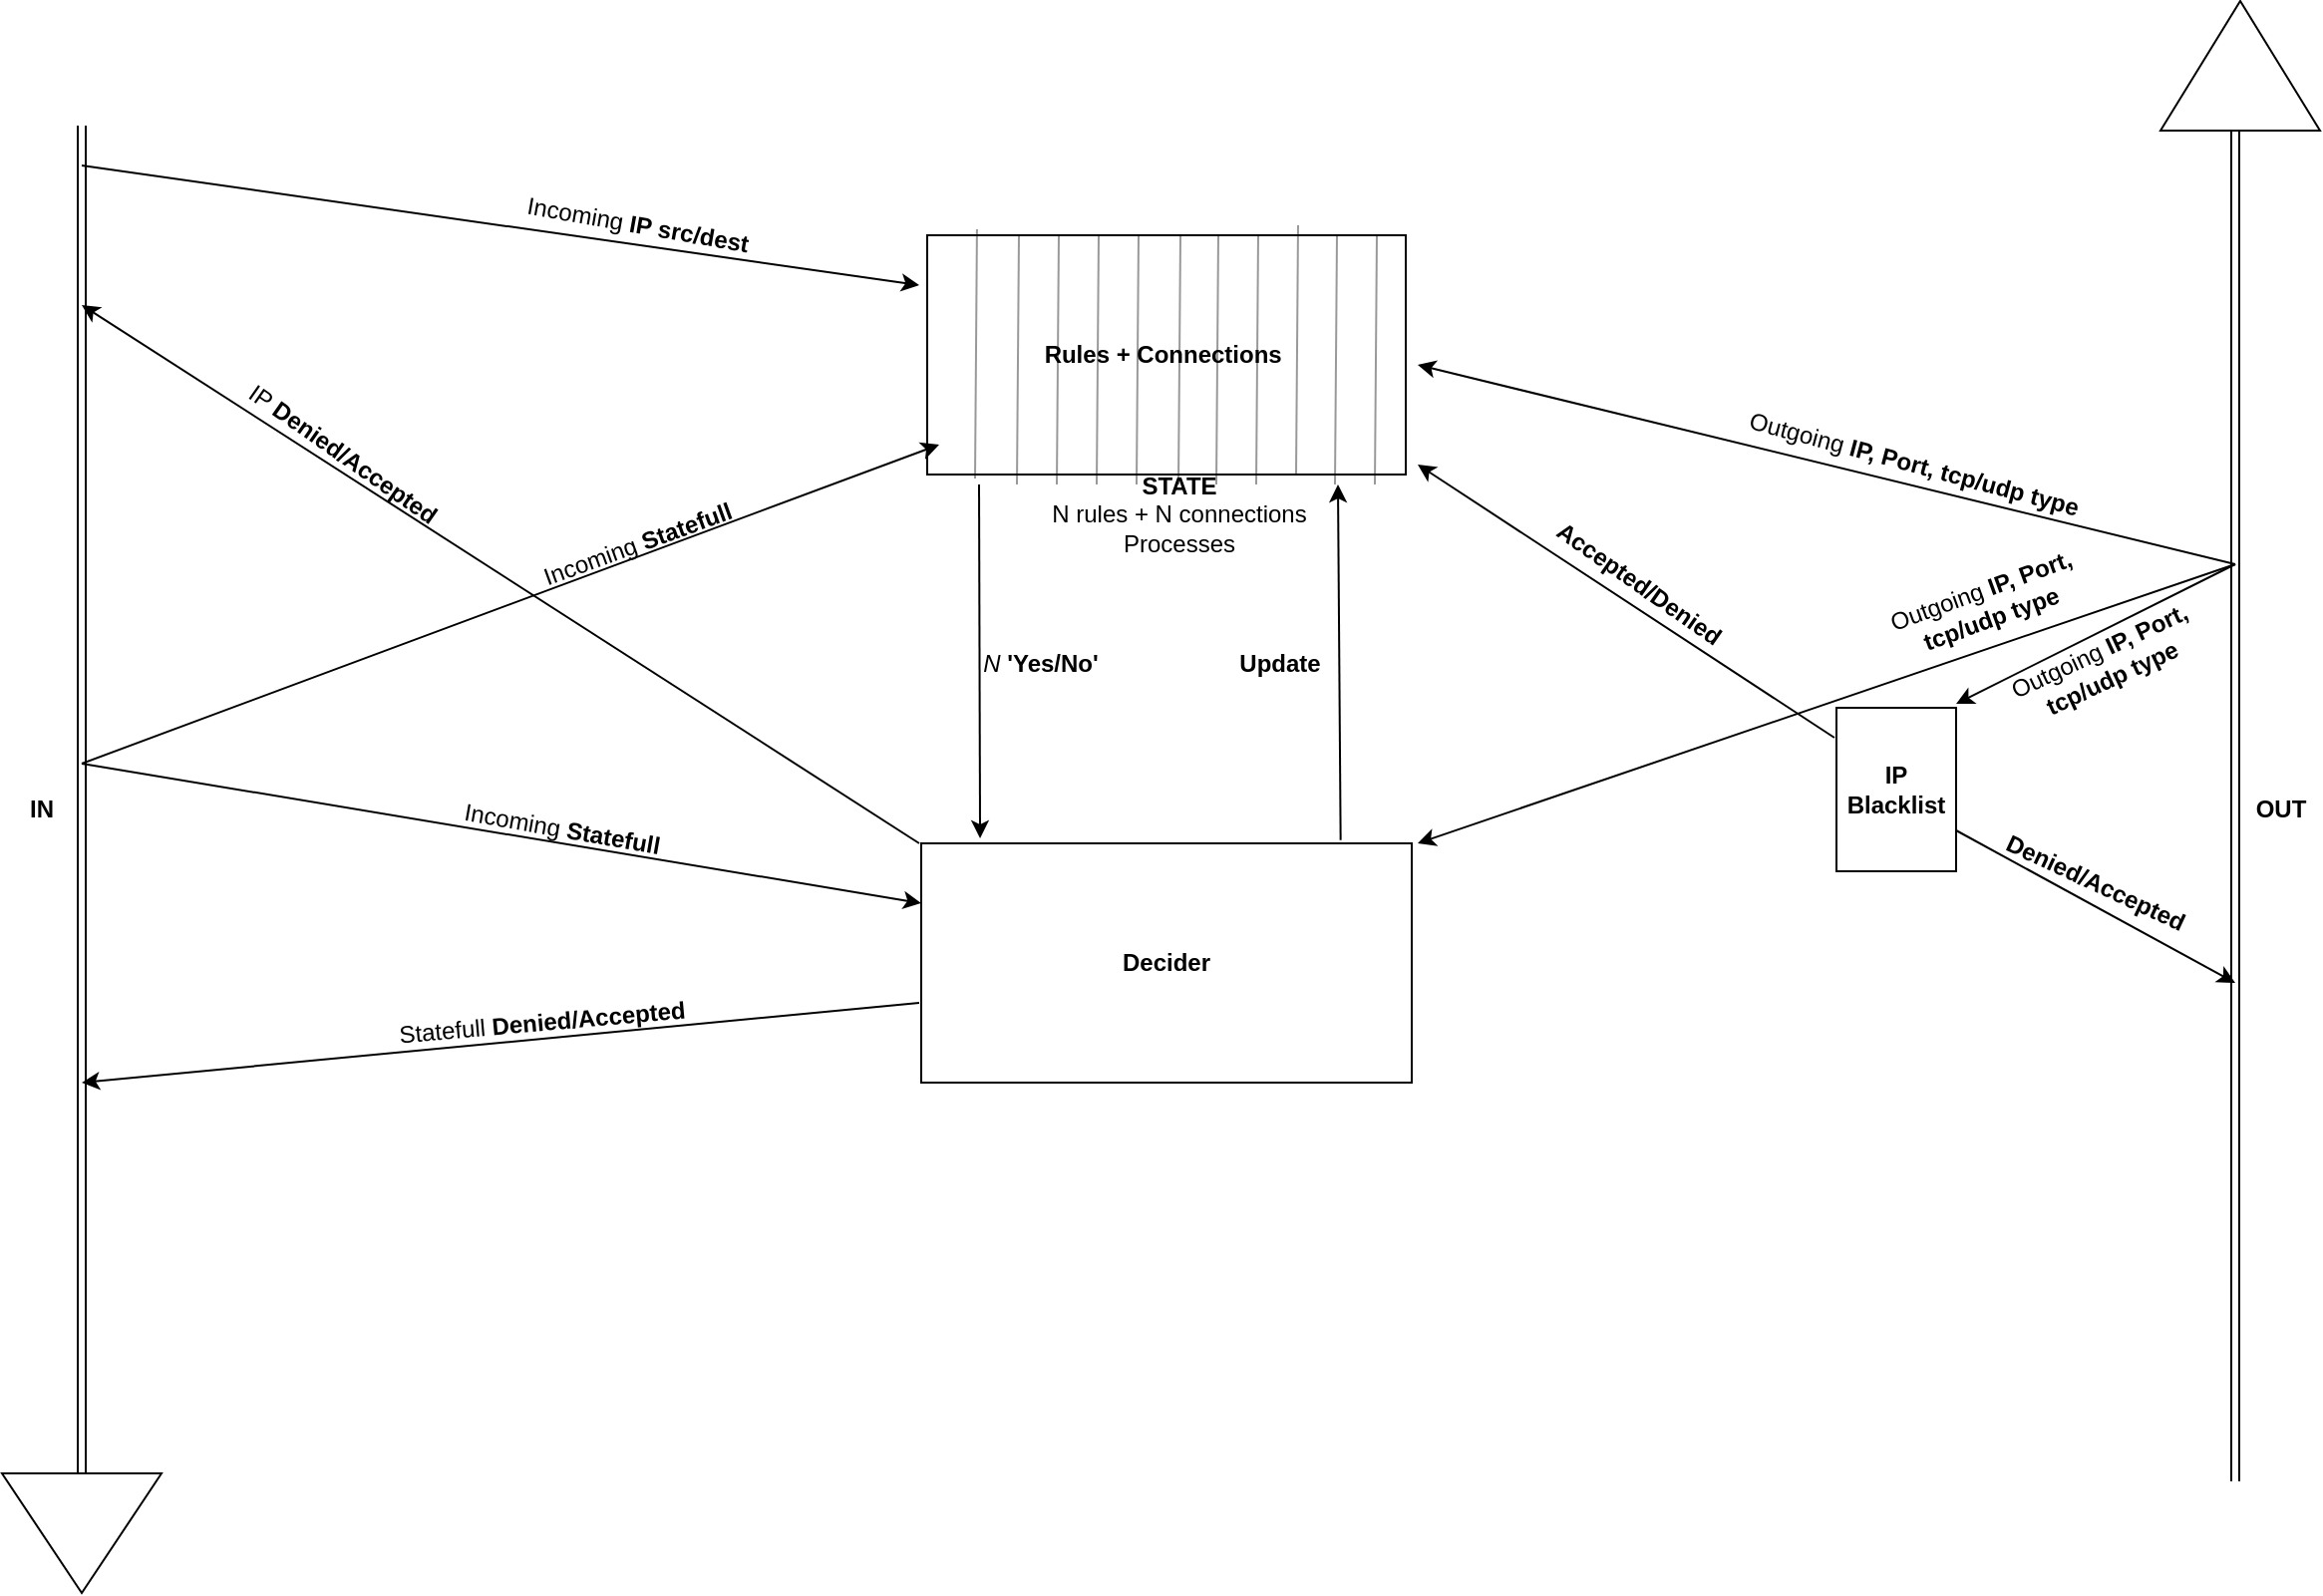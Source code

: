 <mxfile version="10.6.7" type="device"><diagram name="Page-1" id="e7e014a7-5840-1c2e-5031-d8a46d1fe8dd"><mxGraphModel dx="1394" dy="780" grid="1" gridSize="10" guides="1" tooltips="1" connect="1" arrows="1" fold="1" page="1" pageScale="1" pageWidth="1169" pageHeight="826" background="#ffffff" math="0" shadow="0"><root><mxCell id="0"/><mxCell id="1" parent="0"/><mxCell id="-HFcFwFkhi7LBAJae7R5-41" value="" style="shape=link;html=1;" parent="1" edge="1"><mxGeometry width="50" height="50" relative="1" as="geometry"><mxPoint x="40" y="80" as="sourcePoint"/><mxPoint x="40" y="760" as="targetPoint"/></mxGeometry></mxCell><mxCell id="-HFcFwFkhi7LBAJae7R5-42" value="" style="triangle;whiteSpace=wrap;html=1;rotation=90;" parent="1" vertex="1"><mxGeometry x="10" y="746" width="60" height="80" as="geometry"/></mxCell><mxCell id="-HFcFwFkhi7LBAJae7R5-43" value="" style="shape=link;html=1;" parent="1" edge="1"><mxGeometry width="50" height="50" relative="1" as="geometry"><mxPoint x="1120" y="80" as="sourcePoint"/><mxPoint x="1120" y="760" as="targetPoint"/></mxGeometry></mxCell><mxCell id="-HFcFwFkhi7LBAJae7R5-44" value="" style="triangle;whiteSpace=wrap;html=1;rotation=-90;" parent="1" vertex="1"><mxGeometry x="1090" y="10" width="65" height="80" as="geometry"/></mxCell><mxCell id="-HFcFwFkhi7LBAJae7R5-46" value="&lt;b&gt;IN&lt;/b&gt;" style="text;html=1;strokeColor=none;fillColor=none;align=center;verticalAlign=middle;whiteSpace=wrap;rounded=0;" parent="1" vertex="1"><mxGeometry y="413" width="40" height="20" as="geometry"/></mxCell><mxCell id="-HFcFwFkhi7LBAJae7R5-47" value="&lt;b&gt;OUT&lt;/b&gt;" style="text;html=1;strokeColor=none;fillColor=none;align=center;verticalAlign=middle;whiteSpace=wrap;rounded=0;" parent="1" vertex="1"><mxGeometry x="1122.5" y="413" width="40" height="20" as="geometry"/></mxCell><mxCell id="-HFcFwFkhi7LBAJae7R5-51" value="&lt;b&gt;Rules + Connections&amp;nbsp;&lt;/b&gt;" style="rounded=0;whiteSpace=wrap;html=1;rotation=0;" parent="1" vertex="1"><mxGeometry x="464" y="135" width="240" height="120" as="geometry"/></mxCell><mxCell id="-HFcFwFkhi7LBAJae7R5-53" value="&lt;b&gt;IP Blacklist&lt;br&gt;&lt;/b&gt;" style="rounded=0;whiteSpace=wrap;html=1;" parent="1" vertex="1"><mxGeometry x="920" y="372" width="60" height="82" as="geometry"/></mxCell><mxCell id="-HFcFwFkhi7LBAJae7R5-57" value="" style="endArrow=classic;html=1;exitX=-0.017;exitY=0.183;exitDx=0;exitDy=0;exitPerimeter=0;" parent="1" source="-HFcFwFkhi7LBAJae7R5-53" edge="1"><mxGeometry width="50" height="50" relative="1" as="geometry"><mxPoint x="917" y="413" as="sourcePoint"/><mxPoint x="710" y="250" as="targetPoint"/></mxGeometry></mxCell><mxCell id="-HFcFwFkhi7LBAJae7R5-59" value="" style="endArrow=classic;html=1;exitX=1;exitY=0.75;exitDx=0;exitDy=0;" parent="1" source="-HFcFwFkhi7LBAJae7R5-53" edge="1"><mxGeometry width="50" height="50" relative="1" as="geometry"><mxPoint x="980" y="480" as="sourcePoint"/><mxPoint x="1120" y="510" as="targetPoint"/></mxGeometry></mxCell><mxCell id="-HFcFwFkhi7LBAJae7R5-56" value="Outgoing &lt;b&gt;IP, Port, tcp/udp type&lt;/b&gt;&lt;br&gt;" style="text;html=1;strokeColor=none;fillColor=none;align=center;verticalAlign=middle;whiteSpace=wrap;rounded=0;rotation=-25;" parent="1" vertex="1"><mxGeometry x="1000" y="340" width="110" height="20" as="geometry"/></mxCell><mxCell id="-HFcFwFkhi7LBAJae7R5-60" value="" style="endArrow=classic;html=1;" parent="1" edge="1"><mxGeometry width="50" height="50" relative="1" as="geometry"><mxPoint x="1120" y="300" as="sourcePoint"/><mxPoint x="980" y="370" as="targetPoint"/></mxGeometry></mxCell><mxCell id="-HFcFwFkhi7LBAJae7R5-64" value="&lt;b&gt;Denied/Accepted&lt;/b&gt;" style="text;html=1;strokeColor=none;fillColor=none;align=center;verticalAlign=middle;whiteSpace=wrap;rounded=0;rotation=25;" parent="1" vertex="1"><mxGeometry x="1015" y="450" width="70" height="20" as="geometry"/></mxCell><mxCell id="-HFcFwFkhi7LBAJae7R5-70" value="&lt;b&gt;Accepted/Denied&lt;/b&gt;&lt;br&gt;" style="text;html=1;strokeColor=none;fillColor=none;align=center;verticalAlign=middle;whiteSpace=wrap;rounded=0;rotation=35;" parent="1" vertex="1"><mxGeometry x="740" y="300" width="162" height="20" as="geometry"/></mxCell><mxCell id="-HFcFwFkhi7LBAJae7R5-71" value="" style="endArrow=classic;html=1;" parent="1" edge="1"><mxGeometry width="50" height="50" relative="1" as="geometry"><mxPoint x="40" y="100" as="sourcePoint"/><mxPoint x="460" y="160" as="targetPoint"/></mxGeometry></mxCell><mxCell id="-HFcFwFkhi7LBAJae7R5-72" value="Incoming &lt;b&gt;IP src/dest&lt;/b&gt;" style="text;html=1;strokeColor=none;fillColor=none;align=center;verticalAlign=middle;whiteSpace=wrap;rounded=0;rotation=10;" parent="1" vertex="1"><mxGeometry x="244" y="120" width="150" height="20" as="geometry"/></mxCell><mxCell id="-HFcFwFkhi7LBAJae7R5-75" value="" style="endArrow=classic;html=1;" parent="1" edge="1"><mxGeometry width="50" height="50" relative="1" as="geometry"><mxPoint x="460" y="440" as="sourcePoint"/><mxPoint x="40" y="170" as="targetPoint"/></mxGeometry></mxCell><mxCell id="-HFcFwFkhi7LBAJae7R5-76" value="IP &lt;b&gt;Denied/Accepted&lt;/b&gt;" style="text;html=1;strokeColor=none;fillColor=none;align=center;verticalAlign=middle;whiteSpace=wrap;rounded=0;rotation=35;" parent="1" vertex="1"><mxGeometry x="90" y="235" width="162" height="20" as="geometry"/></mxCell><mxCell id="-HFcFwFkhi7LBAJae7R5-87" value="" style="endArrow=none;html=1;exitX=0.1;exitY=1.017;exitDx=0;exitDy=0;exitPerimeter=0;entryX=0.104;entryY=-0.025;entryDx=0;entryDy=0;entryPerimeter=0;opacity=40;" parent="1" source="-HFcFwFkhi7LBAJae7R5-51" target="-HFcFwFkhi7LBAJae7R5-51" edge="1"><mxGeometry width="50" height="50" relative="1" as="geometry"><mxPoint x="489" y="265" as="sourcePoint"/><mxPoint x="539" y="215" as="targetPoint"/></mxGeometry></mxCell><mxCell id="-HFcFwFkhi7LBAJae7R5-89" value="" style="endArrow=none;html=1;exitX=0.1;exitY=1.017;exitDx=0;exitDy=0;exitPerimeter=0;entryX=0.104;entryY=-0.025;entryDx=0;entryDy=0;entryPerimeter=0;opacity=40;" parent="1" edge="1"><mxGeometry width="50" height="50" relative="1" as="geometry"><mxPoint x="509" y="260" as="sourcePoint"/><mxPoint x="510" y="135" as="targetPoint"/></mxGeometry></mxCell><mxCell id="-HFcFwFkhi7LBAJae7R5-90" value="" style="endArrow=none;html=1;exitX=0.1;exitY=1.017;exitDx=0;exitDy=0;exitPerimeter=0;entryX=0.104;entryY=-0.025;entryDx=0;entryDy=0;entryPerimeter=0;opacity=40;" parent="1" edge="1"><mxGeometry width="50" height="50" relative="1" as="geometry"><mxPoint x="529" y="260" as="sourcePoint"/><mxPoint x="530" y="135" as="targetPoint"/></mxGeometry></mxCell><mxCell id="-HFcFwFkhi7LBAJae7R5-91" value="" style="endArrow=none;html=1;exitX=0.1;exitY=1.017;exitDx=0;exitDy=0;exitPerimeter=0;entryX=0.104;entryY=-0.025;entryDx=0;entryDy=0;entryPerimeter=0;opacity=40;" parent="1" edge="1"><mxGeometry width="50" height="50" relative="1" as="geometry"><mxPoint x="549" y="260" as="sourcePoint"/><mxPoint x="550" y="135" as="targetPoint"/></mxGeometry></mxCell><mxCell id="-HFcFwFkhi7LBAJae7R5-92" value="" style="endArrow=none;html=1;exitX=0.1;exitY=1.017;exitDx=0;exitDy=0;exitPerimeter=0;entryX=0.104;entryY=-0.025;entryDx=0;entryDy=0;entryPerimeter=0;opacity=40;" parent="1" edge="1"><mxGeometry width="50" height="50" relative="1" as="geometry"><mxPoint x="569" y="260" as="sourcePoint"/><mxPoint x="570" y="135" as="targetPoint"/></mxGeometry></mxCell><mxCell id="-HFcFwFkhi7LBAJae7R5-93" value="" style="endArrow=none;html=1;exitX=0.1;exitY=1.017;exitDx=0;exitDy=0;exitPerimeter=0;entryX=0.104;entryY=-0.025;entryDx=0;entryDy=0;entryPerimeter=0;opacity=40;" parent="1" edge="1"><mxGeometry width="50" height="50" relative="1" as="geometry"><mxPoint x="590" y="260" as="sourcePoint"/><mxPoint x="591" y="135" as="targetPoint"/></mxGeometry></mxCell><mxCell id="-HFcFwFkhi7LBAJae7R5-94" value="" style="endArrow=none;html=1;exitX=0.1;exitY=1.017;exitDx=0;exitDy=0;exitPerimeter=0;entryX=0.104;entryY=-0.025;entryDx=0;entryDy=0;entryPerimeter=0;opacity=40;" parent="1" edge="1"><mxGeometry width="50" height="50" relative="1" as="geometry"><mxPoint x="609" y="260" as="sourcePoint"/><mxPoint x="610" y="135" as="targetPoint"/></mxGeometry></mxCell><mxCell id="-HFcFwFkhi7LBAJae7R5-95" value="" style="endArrow=none;html=1;exitX=0.1;exitY=1.017;exitDx=0;exitDy=0;exitPerimeter=0;entryX=0.104;entryY=-0.025;entryDx=0;entryDy=0;entryPerimeter=0;opacity=40;" parent="1" edge="1"><mxGeometry width="50" height="50" relative="1" as="geometry"><mxPoint x="629" y="260" as="sourcePoint"/><mxPoint x="630" y="135" as="targetPoint"/></mxGeometry></mxCell><mxCell id="-HFcFwFkhi7LBAJae7R5-96" value="" style="endArrow=none;html=1;exitX=0.1;exitY=1.017;exitDx=0;exitDy=0;exitPerimeter=0;entryX=0.104;entryY=-0.025;entryDx=0;entryDy=0;entryPerimeter=0;opacity=40;" parent="1" edge="1"><mxGeometry width="50" height="50" relative="1" as="geometry"><mxPoint x="649" y="255" as="sourcePoint"/><mxPoint x="650" y="130" as="targetPoint"/></mxGeometry></mxCell><mxCell id="-HFcFwFkhi7LBAJae7R5-97" value="" style="endArrow=none;html=1;exitX=0.1;exitY=1.017;exitDx=0;exitDy=0;exitPerimeter=0;entryX=0.104;entryY=-0.025;entryDx=0;entryDy=0;entryPerimeter=0;opacity=40;" parent="1" edge="1"><mxGeometry width="50" height="50" relative="1" as="geometry"><mxPoint x="668.5" y="260" as="sourcePoint"/><mxPoint x="669.5" y="135" as="targetPoint"/></mxGeometry></mxCell><mxCell id="-HFcFwFkhi7LBAJae7R5-98" value="" style="endArrow=none;html=1;exitX=0.1;exitY=1.017;exitDx=0;exitDy=0;exitPerimeter=0;entryX=0.104;entryY=-0.025;entryDx=0;entryDy=0;entryPerimeter=0;opacity=40;" parent="1" edge="1"><mxGeometry width="50" height="50" relative="1" as="geometry"><mxPoint x="688.5" y="260" as="sourcePoint"/><mxPoint x="689.5" y="135" as="targetPoint"/></mxGeometry></mxCell><mxCell id="-HFcFwFkhi7LBAJae7R5-99" value="&lt;b&gt;STATE&lt;/b&gt;&lt;br&gt;N rules + N connections Processes" style="text;html=1;strokeColor=none;fillColor=none;align=center;verticalAlign=middle;whiteSpace=wrap;rounded=0;" parent="1" vertex="1"><mxGeometry x="518" y="265" width="145" height="20" as="geometry"/></mxCell><mxCell id="-HFcFwFkhi7LBAJae7R5-104" value="" style="endArrow=classic;html=1;" parent="1" edge="1"><mxGeometry width="50" height="50" relative="1" as="geometry"><mxPoint x="40" y="400" as="sourcePoint"/><mxPoint x="470" y="240" as="targetPoint"/></mxGeometry></mxCell><mxCell id="-HFcFwFkhi7LBAJae7R5-105" value="Incoming &lt;b&gt;Statefull&lt;/b&gt;" style="text;html=1;strokeColor=none;fillColor=none;align=center;verticalAlign=middle;whiteSpace=wrap;rounded=0;rotation=-20;" parent="1" vertex="1"><mxGeometry x="238" y="280" width="162" height="20" as="geometry"/></mxCell><mxCell id="GNRTYhkczbt4OxFoFeqk-3" value="&lt;b&gt;Decider&lt;/b&gt;" style="rounded=0;whiteSpace=wrap;html=1;" vertex="1" parent="1"><mxGeometry x="461" y="440" width="246" height="120" as="geometry"/></mxCell><mxCell id="GNRTYhkczbt4OxFoFeqk-6" value="" style="endArrow=classic;html=1;exitX=0.855;exitY=-0.014;exitDx=0;exitDy=0;exitPerimeter=0;" edge="1" parent="1" source="GNRTYhkczbt4OxFoFeqk-3"><mxGeometry width="50" height="50" relative="1" as="geometry"><mxPoint x="390" y="410" as="sourcePoint"/><mxPoint x="670" y="260" as="targetPoint"/></mxGeometry></mxCell><mxCell id="GNRTYhkczbt4OxFoFeqk-7" value="" style="endArrow=classic;html=1;entryX=0.12;entryY=-0.021;entryDx=0;entryDy=0;entryPerimeter=0;" edge="1" parent="1" target="GNRTYhkczbt4OxFoFeqk-3"><mxGeometry width="50" height="50" relative="1" as="geometry"><mxPoint x="490" y="260" as="sourcePoint"/><mxPoint x="540" y="300" as="targetPoint"/></mxGeometry></mxCell><mxCell id="GNRTYhkczbt4OxFoFeqk-8" value="&lt;i&gt;N&lt;/i&gt;&lt;b&gt; 'Yes/No'&lt;/b&gt;" style="text;html=1;strokeColor=none;fillColor=none;align=center;verticalAlign=middle;whiteSpace=wrap;rounded=0;" vertex="1" parent="1"><mxGeometry x="490" y="340" width="62" height="20" as="geometry"/></mxCell><mxCell id="GNRTYhkczbt4OxFoFeqk-9" value="&lt;b&gt;Update&lt;/b&gt;" style="text;html=1;strokeColor=none;fillColor=none;align=center;verticalAlign=middle;whiteSpace=wrap;rounded=0;" vertex="1" parent="1"><mxGeometry x="610" y="340" width="62" height="20" as="geometry"/></mxCell><mxCell id="GNRTYhkczbt4OxFoFeqk-11" value="" style="endArrow=classic;html=1;entryX=0;entryY=0.25;entryDx=0;entryDy=0;" edge="1" parent="1" target="GNRTYhkczbt4OxFoFeqk-3"><mxGeometry width="50" height="50" relative="1" as="geometry"><mxPoint x="40" y="400" as="sourcePoint"/><mxPoint x="480" y="250" as="targetPoint"/></mxGeometry></mxCell><mxCell id="GNRTYhkczbt4OxFoFeqk-12" value="Incoming &lt;b&gt;Statefull&lt;/b&gt;" style="text;html=1;strokeColor=none;fillColor=none;align=center;verticalAlign=middle;whiteSpace=wrap;rounded=0;rotation=10;" vertex="1" parent="1"><mxGeometry x="200" y="423" width="162" height="20" as="geometry"/></mxCell><mxCell id="GNRTYhkczbt4OxFoFeqk-13" value="" style="endArrow=classic;html=1;" edge="1" parent="1"><mxGeometry width="50" height="50" relative="1" as="geometry"><mxPoint x="1120" y="300" as="sourcePoint"/><mxPoint x="710" y="200" as="targetPoint"/></mxGeometry></mxCell><mxCell id="GNRTYhkczbt4OxFoFeqk-14" value="Outgoing &lt;b&gt;IP, Port, tcp/udp type&lt;/b&gt;&lt;br&gt;" style="text;html=1;strokeColor=none;fillColor=none;align=center;verticalAlign=middle;whiteSpace=wrap;rounded=0;rotation=15;" vertex="1" parent="1"><mxGeometry x="868" y="240" width="182" height="20" as="geometry"/></mxCell><mxCell id="GNRTYhkczbt4OxFoFeqk-15" value="" style="endArrow=classic;html=1;" edge="1" parent="1"><mxGeometry width="50" height="50" relative="1" as="geometry"><mxPoint x="1120" y="300" as="sourcePoint"/><mxPoint x="710" y="440" as="targetPoint"/></mxGeometry></mxCell><mxCell id="GNRTYhkczbt4OxFoFeqk-16" value="Outgoing &lt;b&gt;IP, Port, tcp/udp type&lt;/b&gt;&lt;br&gt;" style="text;html=1;strokeColor=none;fillColor=none;align=center;verticalAlign=middle;whiteSpace=wrap;rounded=0;rotation=-20;" vertex="1" parent="1"><mxGeometry x="940" y="310" width="110" height="20" as="geometry"/></mxCell><mxCell id="GNRTYhkczbt4OxFoFeqk-17" value="" style="endArrow=classic;html=1;" edge="1" parent="1"><mxGeometry width="50" height="50" relative="1" as="geometry"><mxPoint x="460" y="520" as="sourcePoint"/><mxPoint x="40" y="560" as="targetPoint"/></mxGeometry></mxCell><mxCell id="GNRTYhkczbt4OxFoFeqk-18" value="Statefull &lt;b&gt;Denied/Accepted&lt;/b&gt;&lt;br&gt;" style="text;html=1;strokeColor=none;fillColor=none;align=center;verticalAlign=middle;whiteSpace=wrap;rounded=0;rotation=-5;" vertex="1" parent="1"><mxGeometry x="190" y="520" width="162" height="20" as="geometry"/></mxCell></root></mxGraphModel></diagram></mxfile>